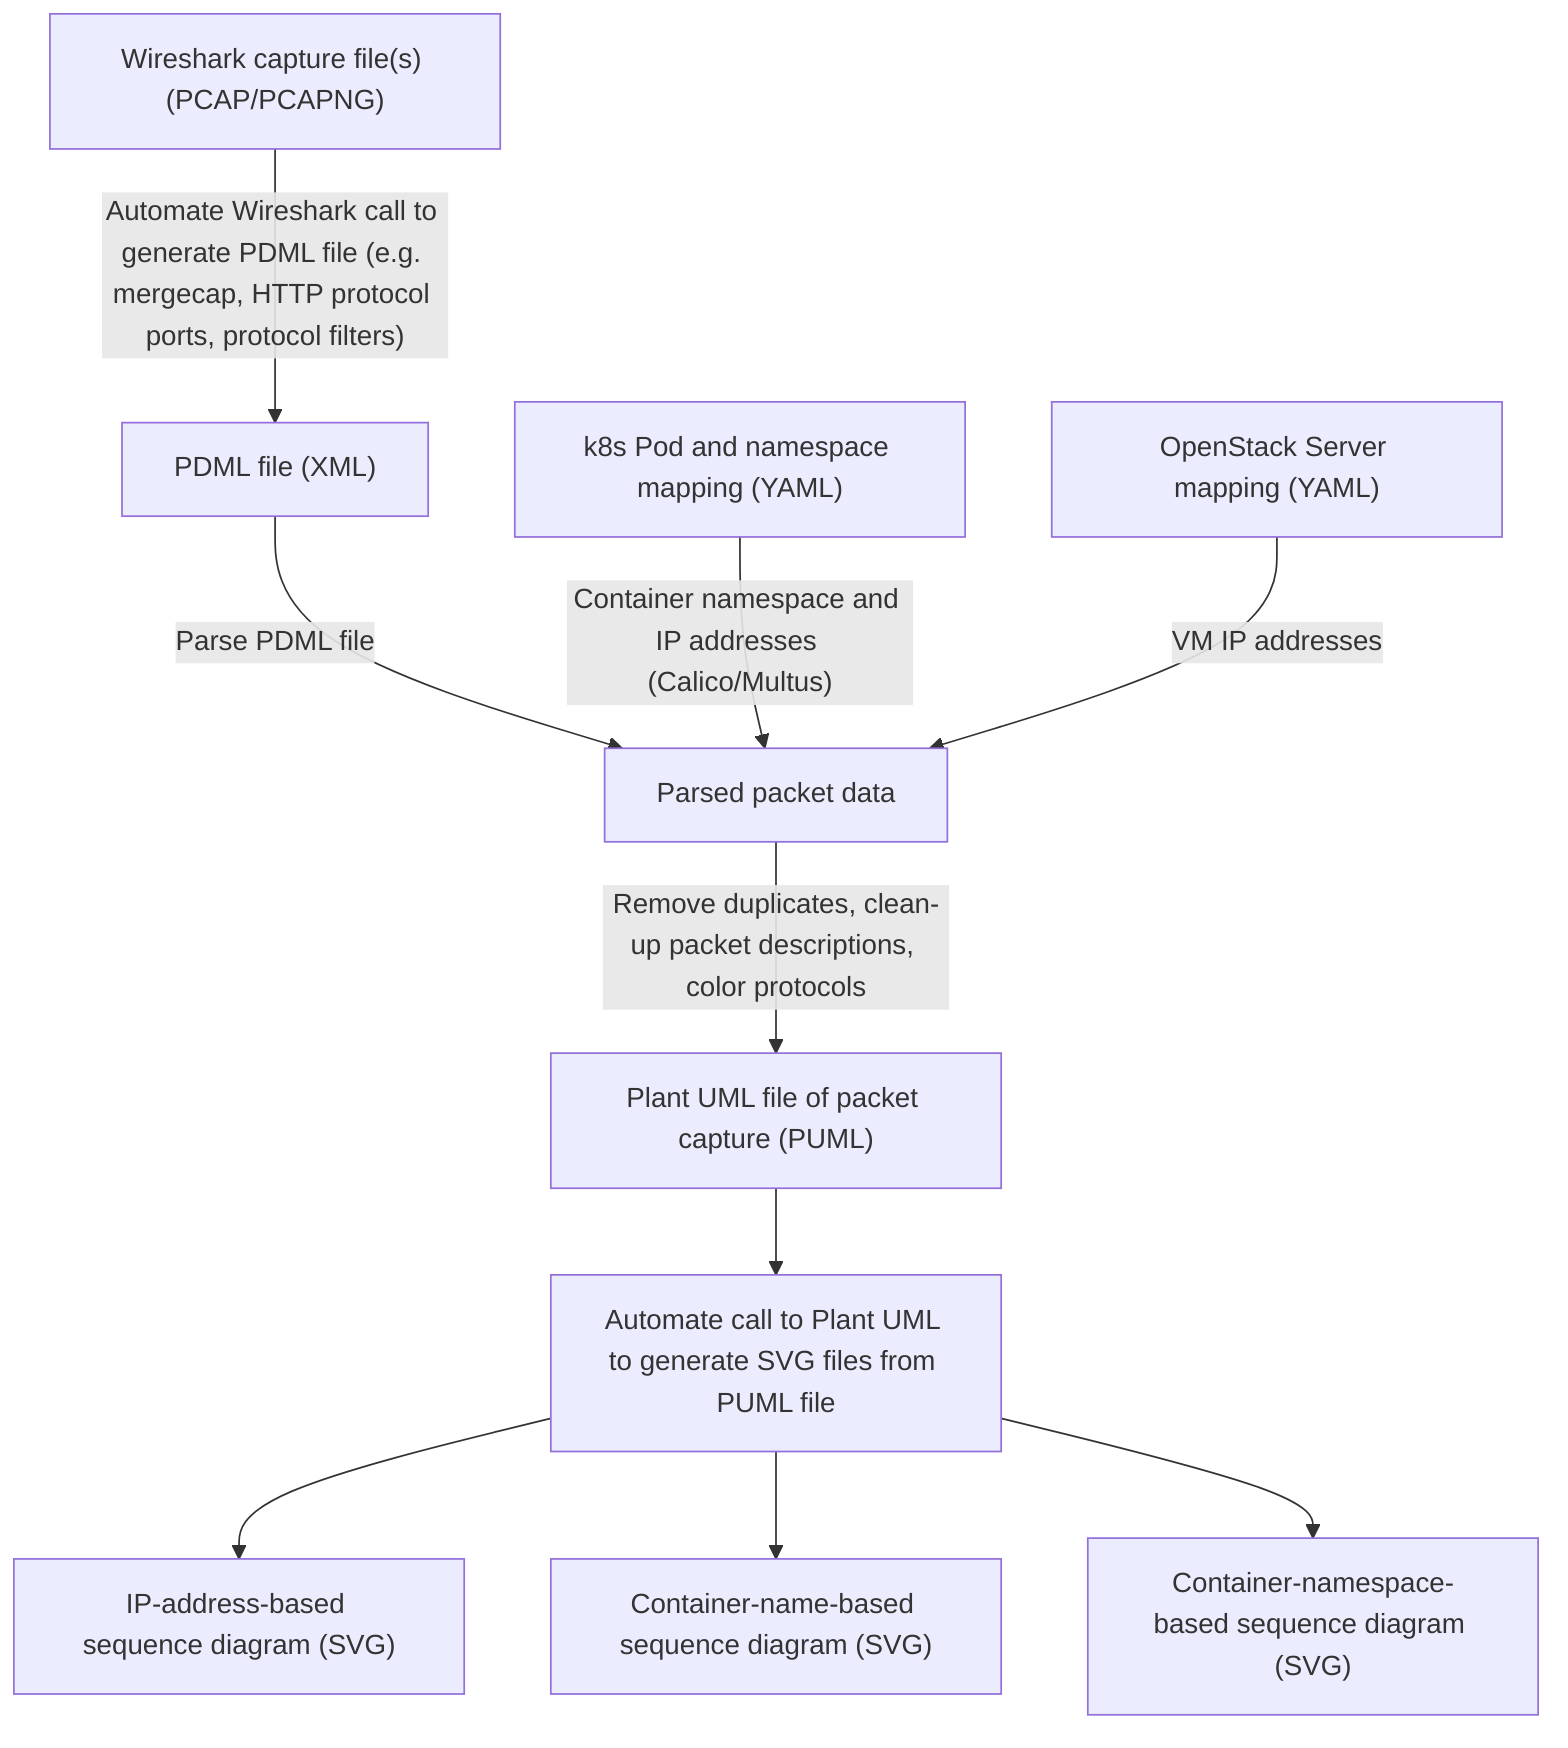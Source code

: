 graph TD
A["Wireshark capture file(s) (PCAP/PCAPNG)"] --> |"Automate Wireshark call to generate PDML file (e.g. mergecap, HTTP protocol ports, protocol filters)" | B["PDML file (XML)"]
B --> |Parse PDML file| C["Parsed packet data"]
B1["k8s Pod and namespace mapping (YAML)"] --> |"Container namespace and IP addresses (Calico/Multus)"| C
B2["OpenStack Server mapping (YAML)"] --> |"VM IP addresses"| C
C --> |"Remove duplicates, clean-up packet descriptions, color protocols"| D["Plant UML file of packet capture (PUML)"]
D --> E0["Automate call to Plant UML to generate SVG files from PUML file"]
E0 --> E1["IP-address-based sequence diagram (SVG)"]
E0 --> E2["Container-name-based sequence diagram (SVG)"]
E0 --> E3["Container-namespace-based sequence diagram (SVG)"]
